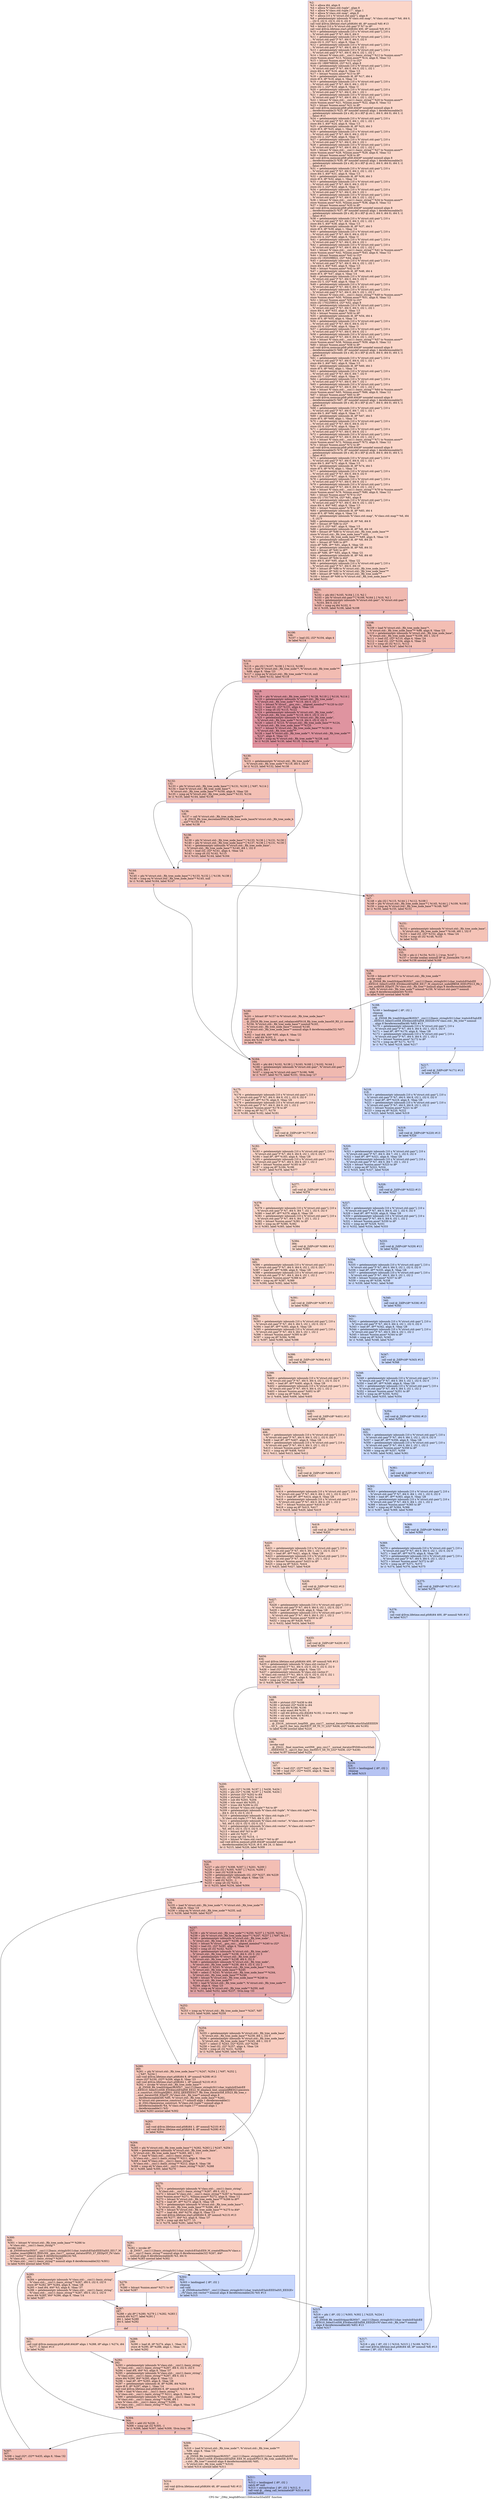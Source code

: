digraph "CFG for '_Z9by_lengthB5cxx11St6vectorIiSaIiEE' function" {
	label="CFG for '_Z9by_lengthB5cxx11St6vectorIiSaIiEE' function";

	Node0x56222ab30e60 [shape=record,color="#3d50c3ff", style=filled, fillcolor="#f6a38570",label="{%2:\l  %3 = alloca i64, align 8\l  %4 = alloca %\"class.std::tuple\", align 8\l  %5 = alloca %\"class.std::tuple.17\", align 1\l  %6 = alloca %\"class.std::map\", align 8\l  %7 = alloca [10 x %\"struct.std::pair\"], align 8\l  %8 = getelementptr inbounds %\"class.std::map\", %\"class.std::map\"* %6, i64 0,\l... i32 0, i32 0, i32 0, i32 0, i32 0\l  call void @llvm.lifetime.start.p0i8(i64 48, i8* nonnull %8) #13\l  %9 = bitcast [10 x %\"struct.std::pair\"]* %7 to i8*\l  call void @llvm.lifetime.start.p0i8(i64 400, i8* nonnull %9) #13\l  %10 = getelementptr inbounds [10 x %\"struct.std::pair\"], [10 x\l... %\"struct.std::pair\"]* %7, i64 0, i64 0\l  %11 = getelementptr inbounds [10 x %\"struct.std::pair\"], [10 x\l... %\"struct.std::pair\"]* %7, i64 0, i64 0, i32 0\l  store i32 0, i32* %11, align 8, !tbaa !3\l  %12 = getelementptr inbounds [10 x %\"struct.std::pair\"], [10 x\l... %\"struct.std::pair\"]* %7, i64 0, i64 0, i32 1\l  %13 = getelementptr inbounds [10 x %\"struct.std::pair\"], [10 x\l... %\"struct.std::pair\"]* %7, i64 0, i64 0, i32 1, i32 2\l  %14 = bitcast %\"class.std::__cxx11::basic_string\"* %12 to %union.anon**\l  store %union.anon* %13, %union.anon** %14, align 8, !tbaa !12\l  %15 = bitcast %union.anon* %13 to i32*\l  store i32 1869768026, i32* %15, align 8\l  %16 = getelementptr inbounds [10 x %\"struct.std::pair\"], [10 x\l... %\"struct.std::pair\"]* %7, i64 0, i64 0, i32 1, i32 1\l  store i64 4, i64* %16, align 8, !tbaa !13\l  %17 = bitcast %union.anon* %13 to i8*\l  %18 = getelementptr inbounds i8, i8* %17, i64 4\l  store i8 0, i8* %18, align 4, !tbaa !14\l  %19 = getelementptr inbounds [10 x %\"struct.std::pair\"], [10 x\l... %\"struct.std::pair\"]* %7, i64 0, i64 1, i32 0\l  store i32 1, i32* %19, align 8, !tbaa !3\l  %20 = getelementptr inbounds [10 x %\"struct.std::pair\"], [10 x\l... %\"struct.std::pair\"]* %7, i64 0, i64 1, i32 1\l  %21 = getelementptr inbounds [10 x %\"struct.std::pair\"], [10 x\l... %\"struct.std::pair\"]* %7, i64 0, i64 1, i32 1, i32 2\l  %22 = bitcast %\"class.std::__cxx11::basic_string\"* %20 to %union.anon**\l  store %union.anon* %21, %union.anon** %22, align 8, !tbaa !12\l  %23 = bitcast %union.anon* %21 to i8*\l  call void @llvm.memcpy.p0i8.p0i8.i64(i8* noundef nonnull align 8\l... dereferenceable(3) %23, i8* noundef nonnull align 1 dereferenceable(3)\l... getelementptr inbounds ([4 x i8], [4 x i8]* @.str.1, i64 0, i64 0), i64 3, i1\l... false) #13\l  %24 = getelementptr inbounds [10 x %\"struct.std::pair\"], [10 x\l... %\"struct.std::pair\"]* %7, i64 0, i64 1, i32 1, i32 1\l  store i64 3, i64* %24, align 8, !tbaa !13\l  %25 = getelementptr inbounds i8, i8* %23, i64 3\l  store i8 0, i8* %25, align 1, !tbaa !14\l  %26 = getelementptr inbounds [10 x %\"struct.std::pair\"], [10 x\l... %\"struct.std::pair\"]* %7, i64 0, i64 2, i32 0\l  store i32 2, i32* %26, align 8, !tbaa !3\l  %27 = getelementptr inbounds [10 x %\"struct.std::pair\"], [10 x\l... %\"struct.std::pair\"]* %7, i64 0, i64 2, i32 1\l  %28 = getelementptr inbounds [10 x %\"struct.std::pair\"], [10 x\l... %\"struct.std::pair\"]* %7, i64 0, i64 2, i32 1, i32 2\l  %29 = bitcast %\"class.std::__cxx11::basic_string\"* %27 to %union.anon**\l  store %union.anon* %28, %union.anon** %29, align 8, !tbaa !12\l  %30 = bitcast %union.anon* %28 to i8*\l  call void @llvm.memcpy.p0i8.p0i8.i64(i8* noundef nonnull align 8\l... dereferenceable(3) %30, i8* noundef nonnull align 1 dereferenceable(3)\l... getelementptr inbounds ([4 x i8], [4 x i8]* @.str.2, i64 0, i64 0), i64 3, i1\l... false) #13\l  %31 = getelementptr inbounds [10 x %\"struct.std::pair\"], [10 x\l... %\"struct.std::pair\"]* %7, i64 0, i64 2, i32 1, i32 1\l  store i64 3, i64* %31, align 8, !tbaa !13\l  %32 = getelementptr inbounds i8, i8* %30, i64 3\l  store i8 0, i8* %32, align 1, !tbaa !14\l  %33 = getelementptr inbounds [10 x %\"struct.std::pair\"], [10 x\l... %\"struct.std::pair\"]* %7, i64 0, i64 3, i32 0\l  store i32 3, i32* %33, align 8, !tbaa !3\l  %34 = getelementptr inbounds [10 x %\"struct.std::pair\"], [10 x\l... %\"struct.std::pair\"]* %7, i64 0, i64 3, i32 1\l  %35 = getelementptr inbounds [10 x %\"struct.std::pair\"], [10 x\l... %\"struct.std::pair\"]* %7, i64 0, i64 3, i32 1, i32 2\l  %36 = bitcast %\"class.std::__cxx11::basic_string\"* %34 to %union.anon**\l  store %union.anon* %35, %union.anon** %36, align 8, !tbaa !12\l  %37 = bitcast %union.anon* %35 to i8*\l  call void @llvm.memcpy.p0i8.p0i8.i64(i8* noundef nonnull align 8\l... dereferenceable(5) %37, i8* noundef nonnull align 1 dereferenceable(5)\l... getelementptr inbounds ([6 x i8], [6 x i8]* @.str.3, i64 0, i64 0), i64 5, i1\l... false) #13\l  %38 = getelementptr inbounds [10 x %\"struct.std::pair\"], [10 x\l... %\"struct.std::pair\"]* %7, i64 0, i64 3, i32 1, i32 1\l  store i64 5, i64* %38, align 8, !tbaa !13\l  %39 = getelementptr inbounds i8, i8* %37, i64 5\l  store i8 0, i8* %39, align 1, !tbaa !14\l  %40 = getelementptr inbounds [10 x %\"struct.std::pair\"], [10 x\l... %\"struct.std::pair\"]* %7, i64 0, i64 4, i32 0\l  store i32 4, i32* %40, align 8, !tbaa !3\l  %41 = getelementptr inbounds [10 x %\"struct.std::pair\"], [10 x\l... %\"struct.std::pair\"]* %7, i64 0, i64 4, i32 1\l  %42 = getelementptr inbounds [10 x %\"struct.std::pair\"], [10 x\l... %\"struct.std::pair\"]* %7, i64 0, i64 4, i32 1, i32 2\l  %43 = bitcast %\"class.std::__cxx11::basic_string\"* %41 to %union.anon**\l  store %union.anon* %42, %union.anon** %43, align 8, !tbaa !12\l  %44 = bitcast %union.anon* %42 to i32*\l  store i32 1920298822, i32* %44, align 8\l  %45 = getelementptr inbounds [10 x %\"struct.std::pair\"], [10 x\l... %\"struct.std::pair\"]* %7, i64 0, i64 4, i32 1, i32 1\l  store i64 4, i64* %45, align 8, !tbaa !13\l  %46 = bitcast %union.anon* %42 to i8*\l  %47 = getelementptr inbounds i8, i8* %46, i64 4\l  store i8 0, i8* %47, align 4, !tbaa !14\l  %48 = getelementptr inbounds [10 x %\"struct.std::pair\"], [10 x\l... %\"struct.std::pair\"]* %7, i64 0, i64 5, i32 0\l  store i32 5, i32* %48, align 8, !tbaa !3\l  %49 = getelementptr inbounds [10 x %\"struct.std::pair\"], [10 x\l... %\"struct.std::pair\"]* %7, i64 0, i64 5, i32 1\l  %50 = getelementptr inbounds [10 x %\"struct.std::pair\"], [10 x\l... %\"struct.std::pair\"]* %7, i64 0, i64 5, i32 1, i32 2\l  %51 = bitcast %\"class.std::__cxx11::basic_string\"* %49 to %union.anon**\l  store %union.anon* %50, %union.anon** %51, align 8, !tbaa !12\l  %52 = bitcast %union.anon* %50 to i32*\l  store i32 1702259014, i32* %52, align 8\l  %53 = getelementptr inbounds [10 x %\"struct.std::pair\"], [10 x\l... %\"struct.std::pair\"]* %7, i64 0, i64 5, i32 1, i32 1\l  store i64 4, i64* %53, align 8, !tbaa !13\l  %54 = bitcast %union.anon* %50 to i8*\l  %55 = getelementptr inbounds i8, i8* %54, i64 4\l  store i8 0, i8* %55, align 4, !tbaa !14\l  %56 = getelementptr inbounds [10 x %\"struct.std::pair\"], [10 x\l... %\"struct.std::pair\"]* %7, i64 0, i64 6, i32 0\l  store i32 6, i32* %56, align 8, !tbaa !3\l  %57 = getelementptr inbounds [10 x %\"struct.std::pair\"], [10 x\l... %\"struct.std::pair\"]* %7, i64 0, i64 6, i32 1\l  %58 = getelementptr inbounds [10 x %\"struct.std::pair\"], [10 x\l... %\"struct.std::pair\"]* %7, i64 0, i64 6, i32 1, i32 2\l  %59 = bitcast %\"class.std::__cxx11::basic_string\"* %57 to %union.anon**\l  store %union.anon* %58, %union.anon** %59, align 8, !tbaa !12\l  %60 = bitcast %union.anon* %58 to i8*\l  call void @llvm.memcpy.p0i8.p0i8.i64(i8* noundef nonnull align 8\l... dereferenceable(3) %60, i8* noundef nonnull align 1 dereferenceable(3)\l... getelementptr inbounds ([4 x i8], [4 x i8]* @.str.6, i64 0, i64 0), i64 3, i1\l... false) #13\l  %61 = getelementptr inbounds [10 x %\"struct.std::pair\"], [10 x\l... %\"struct.std::pair\"]* %7, i64 0, i64 6, i32 1, i32 1\l  store i64 3, i64* %61, align 8, !tbaa !13\l  %62 = getelementptr inbounds i8, i8* %60, i64 3\l  store i8 0, i8* %62, align 1, !tbaa !14\l  %63 = getelementptr inbounds [10 x %\"struct.std::pair\"], [10 x\l... %\"struct.std::pair\"]* %7, i64 0, i64 7, i32 0\l  store i32 7, i32* %63, align 8, !tbaa !3\l  %64 = getelementptr inbounds [10 x %\"struct.std::pair\"], [10 x\l... %\"struct.std::pair\"]* %7, i64 0, i64 7, i32 1\l  %65 = getelementptr inbounds [10 x %\"struct.std::pair\"], [10 x\l... %\"struct.std::pair\"]* %7, i64 0, i64 7, i32 1, i32 2\l  %66 = bitcast %\"class.std::__cxx11::basic_string\"* %64 to %union.anon**\l  store %union.anon* %65, %union.anon** %66, align 8, !tbaa !12\l  %67 = bitcast %union.anon* %65 to i8*\l  call void @llvm.memcpy.p0i8.p0i8.i64(i8* noundef nonnull align 8\l... dereferenceable(5) %67, i8* noundef nonnull align 1 dereferenceable(5)\l... getelementptr inbounds ([6 x i8], [6 x i8]* @.str.7, i64 0, i64 0), i64 5, i1\l... false) #13\l  %68 = getelementptr inbounds [10 x %\"struct.std::pair\"], [10 x\l... %\"struct.std::pair\"]* %7, i64 0, i64 7, i32 1, i32 1\l  store i64 5, i64* %68, align 8, !tbaa !13\l  %69 = getelementptr inbounds i8, i8* %67, i64 5\l  store i8 0, i8* %69, align 1, !tbaa !14\l  %70 = getelementptr inbounds [10 x %\"struct.std::pair\"], [10 x\l... %\"struct.std::pair\"]* %7, i64 0, i64 8, i32 0\l  store i32 8, i32* %70, align 8, !tbaa !3\l  %71 = getelementptr inbounds [10 x %\"struct.std::pair\"], [10 x\l... %\"struct.std::pair\"]* %7, i64 0, i64 8, i32 1\l  %72 = getelementptr inbounds [10 x %\"struct.std::pair\"], [10 x\l... %\"struct.std::pair\"]* %7, i64 0, i64 8, i32 1, i32 2\l  %73 = bitcast %\"class.std::__cxx11::basic_string\"* %71 to %union.anon**\l  store %union.anon* %72, %union.anon** %73, align 8, !tbaa !12\l  %74 = bitcast %union.anon* %72 to i8*\l  call void @llvm.memcpy.p0i8.p0i8.i64(i8* noundef nonnull align 8\l... dereferenceable(5) %74, i8* noundef nonnull align 1 dereferenceable(5)\l... getelementptr inbounds ([6 x i8], [6 x i8]* @.str.8, i64 0, i64 0), i64 5, i1\l... false) #13\l  %75 = getelementptr inbounds [10 x %\"struct.std::pair\"], [10 x\l... %\"struct.std::pair\"]* %7, i64 0, i64 8, i32 1, i32 1\l  store i64 5, i64* %75, align 8, !tbaa !13\l  %76 = getelementptr inbounds i8, i8* %74, i64 5\l  store i8 0, i8* %76, align 1, !tbaa !14\l  %77 = getelementptr inbounds [10 x %\"struct.std::pair\"], [10 x\l... %\"struct.std::pair\"]* %7, i64 0, i64 9, i32 0\l  store i32 9, i32* %77, align 8, !tbaa !3\l  %78 = getelementptr inbounds [10 x %\"struct.std::pair\"], [10 x\l... %\"struct.std::pair\"]* %7, i64 0, i64 9, i32 1\l  %79 = getelementptr inbounds [10 x %\"struct.std::pair\"], [10 x\l... %\"struct.std::pair\"]* %7, i64 0, i64 9, i32 1, i32 2\l  %80 = bitcast %\"class.std::__cxx11::basic_string\"* %78 to %union.anon**\l  store %union.anon* %79, %union.anon** %80, align 8, !tbaa !12\l  %81 = bitcast %union.anon* %79 to i32*\l  store i32 1701734734, i32* %81, align 8\l  %82 = getelementptr inbounds [10 x %\"struct.std::pair\"], [10 x\l... %\"struct.std::pair\"]* %7, i64 0, i64 9, i32 1, i32 1\l  store i64 4, i64* %82, align 8, !tbaa !13\l  %83 = bitcast %union.anon* %79 to i8*\l  %84 = getelementptr inbounds i8, i8* %83, i64 4\l  store i8 0, i8* %84, align 4, !tbaa !14\l  %85 = getelementptr inbounds %\"class.std::map\", %\"class.std::map\"* %6, i64\l... 0, i32 0\l  %86 = getelementptr inbounds i8, i8* %8, i64 8\l  %87 = bitcast i8* %86 to i32*\l  store i32 0, i32* %87, align 8, !tbaa !15\l  %88 = getelementptr inbounds i8, i8* %8, i64 16\l  %89 = bitcast i8* %88 to %\"struct.std::_Rb_tree_node_base\"**\l  store %\"struct.std::_Rb_tree_node_base\"* null,\l... %\"struct.std::_Rb_tree_node_base\"** %89, align 8, !tbaa !19\l  %90 = getelementptr inbounds i8, i8* %8, i64 24\l  %91 = bitcast i8* %90 to i8**\l  store i8* %86, i8** %91, align 8, !tbaa !20\l  %92 = getelementptr inbounds i8, i8* %8, i64 32\l  %93 = bitcast i8* %92 to i8**\l  store i8* %86, i8** %93, align 8, !tbaa !21\l  %94 = getelementptr inbounds i8, i8* %8, i64 40\l  %95 = bitcast i8* %94 to i64*\l  store i64 0, i64* %95, align 8, !tbaa !22\l  %96 = getelementptr inbounds [10 x %\"struct.std::pair\"], [10 x\l... %\"struct.std::pair\"]* %7, i64 0, i64 10\l  %97 = bitcast i8* %86 to %\"struct.std::_Rb_tree_node_base\"*\l  %98 = bitcast i8* %92 to %\"struct.std::_Rb_tree_node_base\"**\l  %99 = bitcast i8* %88 to %\"struct.std::_Rb_tree_node\"**\l  %100 = bitcast i8* %90 to %\"struct.std::_Rb_tree_node_base\"**\l  br label %101\l}"];
	Node0x56222ab30e60 -> Node0x56222ab3bbb0;
	Node0x56222ab3bbb0 [shape=record,color="#3d50c3ff", style=filled, fillcolor="#de614d70",label="{%101:\l101:                                              \l  %102 = phi i64 [ %165, %164 ], [ 0, %2 ]\l  %103 = phi %\"struct.std::pair\"* [ %166, %164 ], [ %10, %2 ]\l  %104 = getelementptr inbounds %\"struct.std::pair\", %\"struct.std::pair\"*\l... %103, i64 0, i32 0\l  %105 = icmp eq i64 %102, 0\l  br i1 %105, label %106, label %108\l|{<s0>T|<s1>F}}"];
	Node0x56222ab3bbb0:s0 -> Node0x56222ab3c090;
	Node0x56222ab3bbb0:s1 -> Node0x56222ab3c120;
	Node0x56222ab3c090 [shape=record,color="#3d50c3ff", style=filled, fillcolor="#e8765c70",label="{%106:\l106:                                              \l  %107 = load i32, i32* %104, align 4\l  br label %114\l}"];
	Node0x56222ab3c090 -> Node0x56222ab3c220;
	Node0x56222ab3c120 [shape=record,color="#3d50c3ff", style=filled, fillcolor="#e36c5570",label="{%108:\l108:                                              \l  %109 = load %\"struct.std::_Rb_tree_node_base\"*,\l... %\"struct.std::_Rb_tree_node_base\"** %98, align 8, !tbaa !23\l  %110 = getelementptr inbounds %\"struct.std::_Rb_tree_node_base\",\l... %\"struct.std::_Rb_tree_node_base\"* %109, i64 1, i32 0\l  %111 = load i32, i32* %110, align 4, !tbaa !24\l  %112 = load i32, i32* %104, align 4, !tbaa !24\l  %113 = icmp slt i32 %111, %112\l  br i1 %113, label %147, label %114\l|{<s0>T|<s1>F}}"];
	Node0x56222ab3c120:s0 -> Node0x56222ab32b40;
	Node0x56222ab3c120:s1 -> Node0x56222ab3c220;
	Node0x56222ab3c220 [shape=record,color="#3d50c3ff", style=filled, fillcolor="#e1675170",label="{%114:\l114:                                              \l  %115 = phi i32 [ %107, %106 ], [ %112, %108 ]\l  %116 = load %\"struct.std::_Rb_tree_node\"*, %\"struct.std::_Rb_tree_node\"**\l... %99, align 8, !tbaa !23\l  %117 = icmp eq %\"struct.std::_Rb_tree_node\"* %116, null\l  br i1 %117, label %132, label %118\l|{<s0>T|<s1>F}}"];
	Node0x56222ab3c220:s0 -> Node0x56222ab32e50;
	Node0x56222ab3c220:s1 -> Node0x56222ab3e110;
	Node0x56222ab3e110 [shape=record,color="#b70d28ff", style=filled, fillcolor="#b70d2870",label="{%118:\l118:                                              \l  %119 = phi %\"struct.std::_Rb_tree_node\"* [ %128, %118 ], [ %116, %114 ]\l  %120 = getelementptr inbounds %\"struct.std::_Rb_tree_node\",\l... %\"struct.std::_Rb_tree_node\"* %119, i64 0, i32 1\l  %121 = bitcast %\"struct.__gnu_cxx::__aligned_membuf\"* %120 to i32*\l  %122 = load i32, i32* %121, align 4, !tbaa !24\l  %123 = icmp slt i32 %115, %122\l  %124 = getelementptr inbounds %\"struct.std::_Rb_tree_node\",\l... %\"struct.std::_Rb_tree_node\"* %119, i64 0, i32 0, i32 2\l  %125 = getelementptr inbounds %\"struct.std::_Rb_tree_node\",\l... %\"struct.std::_Rb_tree_node\"* %119, i64 0, i32 0, i32 3\l  %126 = select i1 %123, %\"struct.std::_Rb_tree_node_base\"** %124,\l... %\"struct.std::_Rb_tree_node_base\"** %125\l  %127 = bitcast %\"struct.std::_Rb_tree_node_base\"** %126 to\l... %\"struct.std::_Rb_tree_node\"**\l  %128 = load %\"struct.std::_Rb_tree_node\"*, %\"struct.std::_Rb_tree_node\"**\l... %127, align 8, !tbaa !23\l  %129 = icmp eq %\"struct.std::_Rb_tree_node\"* %128, null\l  br i1 %129, label %130, label %118, !llvm.loop !25\l|{<s0>T|<s1>F}}"];
	Node0x56222ab3e110:s0 -> Node0x56222ab3f150;
	Node0x56222ab3e110:s1 -> Node0x56222ab3e110;
	Node0x56222ab3f150 [shape=record,color="#3d50c3ff", style=filled, fillcolor="#e8765c70",label="{%130:\l130:                                              \l  %131 = getelementptr %\"struct.std::_Rb_tree_node\",\l... %\"struct.std::_Rb_tree_node\"* %119, i64 0, i32 0\l  br i1 %123, label %132, label %138\l|{<s0>T|<s1>F}}"];
	Node0x56222ab3f150:s0 -> Node0x56222ab32e50;
	Node0x56222ab3f150:s1 -> Node0x56222ab3f430;
	Node0x56222ab32e50 [shape=record,color="#3d50c3ff", style=filled, fillcolor="#e5705870",label="{%132:\l132:                                              \l  %133 = phi %\"struct.std::_Rb_tree_node_base\"* [ %131, %130 ], [ %97, %114 ]\l  %134 = load %\"struct.std::_Rb_tree_node_base\"*,\l... %\"struct.std::_Rb_tree_node_base\"** %100, align 8, !tbaa !20\l  %135 = icmp eq %\"struct.std::_Rb_tree_node_base\"* %133, %134\l  br i1 %135, label %144, label %136\l|{<s0>T|<s1>F}}"];
	Node0x56222ab32e50:s0 -> Node0x56222ab3fcf0;
	Node0x56222ab32e50:s1 -> Node0x56222ab3fd40;
	Node0x56222ab3fd40 [shape=record,color="#3d50c3ff", style=filled, fillcolor="#e97a5f70",label="{%136:\l136:                                              \l  %137 = call %\"struct.std::_Rb_tree_node_base\"*\l... @_ZSt18_Rb_tree_decrementPSt18_Rb_tree_node_base(%\"struct.std::_Rb_tree_node_b\l...ase\"* %133) #14\l  br label %138\l}"];
	Node0x56222ab3fd40 -> Node0x56222ab3f430;
	Node0x56222ab3f430 [shape=record,color="#3d50c3ff", style=filled, fillcolor="#e5705870",label="{%138:\l138:                                              \l  %139 = phi %\"struct.std::_Rb_tree_node_base\"* [ %133, %136 ], [ %131, %130 ]\l  %140 = phi %\"struct.std::_Rb_tree_node_base\"* [ %137, %136 ], [ %131, %130 ]\l  %141 = getelementptr inbounds %\"struct.std::_Rb_tree_node_base\",\l... %\"struct.std::_Rb_tree_node_base\"* %140, i64 1, i32 0\l  %142 = load i32, i32* %141, align 4, !tbaa !24\l  %143 = icmp slt i32 %142, %115\l  br i1 %143, label %144, label %164\l|{<s0>T|<s1>F}}"];
	Node0x56222ab3f430:s0 -> Node0x56222ab3fcf0;
	Node0x56222ab3f430:s1 -> Node0x56222ab3bce0;
	Node0x56222ab3fcf0 [shape=record,color="#3d50c3ff", style=filled, fillcolor="#e8765c70",label="{%144:\l144:                                              \l  %145 = phi %\"struct.std::_Rb_tree_node_base\"* [ %133, %132 ], [ %139, %138 ]\l  %146 = icmp eq %\"struct.std::_Rb_tree_node_base\"* %145, null\l  br i1 %146, label %164, label %147\l|{<s0>T|<s1>F}}"];
	Node0x56222ab3fcf0:s0 -> Node0x56222ab3bce0;
	Node0x56222ab3fcf0:s1 -> Node0x56222ab32b40;
	Node0x56222ab32b40 [shape=record,color="#3d50c3ff", style=filled, fillcolor="#e36c5570",label="{%147:\l147:                                              \l  %148 = phi i32 [ %115, %144 ], [ %112, %108 ]\l  %149 = phi %\"struct.std::_Rb_tree_node_base\"* [ %145, %144 ], [ %109, %108 ]\l  %150 = icmp eq %\"struct.std::_Rb_tree_node_base\"* %149, %97\l  br i1 %150, label %155, label %151\l|{<s0>T|<s1>F}}"];
	Node0x56222ab32b40:s0 -> Node0x56222ab40900;
	Node0x56222ab32b40:s1 -> Node0x56222ab40950;
	Node0x56222ab40950 [shape=record,color="#3d50c3ff", style=filled, fillcolor="#e8765c70",label="{%151:\l151:                                              \l  %152 = getelementptr inbounds %\"struct.std::_Rb_tree_node_base\",\l... %\"struct.std::_Rb_tree_node_base\"* %149, i64 1, i32 0\l  %153 = load i32, i32* %152, align 4, !tbaa !24\l  %154 = icmp slt i32 %148, %153\l  br label %155\l}"];
	Node0x56222ab40950 -> Node0x56222ab40900;
	Node0x56222ab40900 [shape=record,color="#3d50c3ff", style=filled, fillcolor="#e36c5570",label="{%155:\l155:                                              \l  %156 = phi i1 [ %154, %151 ], [ true, %147 ]\l  %157 = invoke noalias nonnull i8* @_Znwm(i64 72) #15\l          to label %158 unwind label %168\l}"];
	Node0x56222ab40900 -> Node0x56222ab40d90;
	Node0x56222ab40900 -> Node0x56222ab40de0;
	Node0x56222ab40d90 [shape=record,color="#3d50c3ff", style=filled, fillcolor="#e36c5570",label="{%158:\l158:                                              \l  %159 = bitcast i8* %157 to %\"struct.std::_Rb_tree_node\"*\l  invoke void\l... @_ZNSt8_Rb_treeIiSt4pairIKiNSt7__cxx1112basic_stringIcSt11char_traitsIcESaIcEE\l...EESt10_Select1stIS8_ESt4lessIiESaIS8_EE17_M_construct_nodeIJRKS8_EEEvPSt13_Rb_t\l...ree_nodeIS8_EDpOT_(%\"class.std::_Rb_tree\"* nonnull align 8 dereferenceable(48)\l... %85, %\"struct.std::_Rb_tree_node\"* nonnull %159, %\"struct.std::pair\"* nonnull\l... align 8 dereferenceable(40) %103)\l          to label %160 unwind label %168\l}"];
	Node0x56222ab40d90 -> Node0x56222ab412c0;
	Node0x56222ab40d90 -> Node0x56222ab40de0;
	Node0x56222ab412c0 [shape=record,color="#3d50c3ff", style=filled, fillcolor="#e36c5570",label="{%160:\l160:                                              \l  %161 = bitcast i8* %157 to %\"struct.std::_Rb_tree_node_base\"*\l  call void\l... @_ZSt29_Rb_tree_insert_and_rebalancebPSt18_Rb_tree_node_baseS0_RS_(i1 zeroext\l... %156, %\"struct.std::_Rb_tree_node_base\"* nonnull %161,\l... %\"struct.std::_Rb_tree_node_base\"* nonnull %149,\l... %\"struct.std::_Rb_tree_node_base\"* nonnull align 8 dereferenceable(32) %97)\l... #13\l  %162 = load i64, i64* %95, align 8, !tbaa !22\l  %163 = add i64 %162, 1\l  store i64 %163, i64* %95, align 8, !tbaa !22\l  br label %164\l}"];
	Node0x56222ab412c0 -> Node0x56222ab3bce0;
	Node0x56222ab3bce0 [shape=record,color="#3d50c3ff", style=filled, fillcolor="#de614d70",label="{%164:\l164:                                              \l  %165 = phi i64 [ %102, %138 ], [ %163, %160 ], [ %102, %144 ]\l  %166 = getelementptr inbounds %\"struct.std::pair\", %\"struct.std::pair\"*\l... %103, i64 1\l  %167 = icmp eq %\"struct.std::pair\"* %166, %96\l  br i1 %167, label %175, label %101, !llvm.loop !27\l|{<s0>T|<s1>F}}"];
	Node0x56222ab3bce0:s0 -> Node0x56222ab42430;
	Node0x56222ab3bce0:s1 -> Node0x56222ab3bbb0;
	Node0x56222ab40de0 [shape=record,color="#3d50c3ff", style=filled, fillcolor="#93b5fe70",label="{%168:\l168:                                              \l  %169 = landingpad \{ i8*, i32 \}\l          cleanup\l  call void\l... @_ZNSt8_Rb_treeIiSt4pairIKiNSt7__cxx1112basic_stringIcSt11char_traitsIcESaIcEE\l...EESt10_Select1stIS8_ESt4lessIiESaIS8_EED2Ev(%\"class.std::_Rb_tree\"* nonnull\l... align 8 dereferenceable(48) %85) #13\l  %170 = getelementptr inbounds [10 x %\"struct.std::pair\"], [10 x\l... %\"struct.std::pair\"]* %7, i64 0, i64 9, i32 1, i32 0, i32 0\l  %171 = load i8*, i8** %170, align 8, !tbaa !28\l  %172 = getelementptr inbounds [10 x %\"struct.std::pair\"], [10 x\l... %\"struct.std::pair\"]* %7, i64 0, i64 9, i32 1, i32 2\l  %173 = bitcast %union.anon* %172 to i8*\l  %174 = icmp eq i8* %171, %173\l  br i1 %174, label %218, label %217\l|{<s0>T|<s1>F}}"];
	Node0x56222ab40de0:s0 -> Node0x56222ab43cd0;
	Node0x56222ab40de0:s1 -> Node0x56222ab43d20;
	Node0x56222ab42430 [shape=record,color="#3d50c3ff", style=filled, fillcolor="#f6a38570",label="{%175:\l175:                                              \l  %176 = getelementptr inbounds [10 x %\"struct.std::pair\"], [10 x\l... %\"struct.std::pair\"]* %7, i64 0, i64 9, i32 1, i32 0, i32 0\l  %177 = load i8*, i8** %176, align 8, !tbaa !28\l  %178 = getelementptr inbounds [10 x %\"struct.std::pair\"], [10 x\l... %\"struct.std::pair\"]* %7, i64 0, i64 9, i32 1, i32 2\l  %179 = bitcast %union.anon* %178 to i8*\l  %180 = icmp eq i8* %177, %179\l  br i1 %180, label %182, label %181\l|{<s0>T|<s1>F}}"];
	Node0x56222ab42430:s0 -> Node0x56222ab44800;
	Node0x56222ab42430:s1 -> Node0x56222ab44850;
	Node0x56222ab44850 [shape=record,color="#3d50c3ff", style=filled, fillcolor="#f7ac8e70",label="{%181:\l181:                                              \l  call void @_ZdlPv(i8* %177) #13\l  br label %182\l}"];
	Node0x56222ab44850 -> Node0x56222ab44800;
	Node0x56222ab44800 [shape=record,color="#3d50c3ff", style=filled, fillcolor="#f6a38570",label="{%182:\l182:                                              \l  %183 = getelementptr inbounds [10 x %\"struct.std::pair\"], [10 x\l... %\"struct.std::pair\"]* %7, i64 0, i64 8, i32 1, i32 0, i32 0\l  %184 = load i8*, i8** %183, align 8, !tbaa !28\l  %185 = getelementptr inbounds [10 x %\"struct.std::pair\"], [10 x\l... %\"struct.std::pair\"]* %7, i64 0, i64 8, i32 1, i32 2\l  %186 = bitcast %union.anon* %185 to i8*\l  %187 = icmp eq i8* %184, %186\l  br i1 %187, label %378, label %377\l|{<s0>T|<s1>F}}"];
	Node0x56222ab44800:s0 -> Node0x56222ab44fb0;
	Node0x56222ab44800:s1 -> Node0x56222ab45000;
	Node0x56222ab45100 [shape=record,color="#3d50c3ff", style=filled, fillcolor="#f7ac8e70",label="{%188:\l188:                                              \l  %189 = ptrtoint i32* %438 to i64\l  %190 = ptrtoint i32* %436 to i64\l  %191 = sub i64 %189, %190\l  %192 = ashr exact i64 %191, 2\l  %193 = call i64 @llvm.ctlz.i64(i64 %192, i1 true) #13, !range !29\l  %194 = shl nuw nsw i64 %193, 1\l  %195 = xor i64 %194, 126\l  invoke void\l... @_ZSt16__introsort_loopIN9__gnu_cxx17__normal_iteratorIPiSt6vectorIiSaIiEEEElN\l...S0_5__ops15_Iter_less_iterEEvT_S9_T0_T1_(i32* %436, i32* %438, i64 %195)\l          to label %196 unwind label %224\l}"];
	Node0x56222ab45100 -> Node0x56222ab458b0;
	Node0x56222ab45100 -> Node0x56222ab45940;
	Node0x56222ab458b0 [shape=record,color="#3d50c3ff", style=filled, fillcolor="#f7ac8e70",label="{%196:\l196:                                              \l  invoke void\l... @_ZSt22__final_insertion_sortIN9__gnu_cxx17__normal_iteratorIPiSt6vectorIiSaIi\l...EEEENS0_5__ops15_Iter_less_iterEEvT_S9_T0_(i32* %436, i32* %438)\l          to label %197 unwind label %224\l}"];
	Node0x56222ab458b0 -> Node0x56222ab45d00;
	Node0x56222ab458b0 -> Node0x56222ab45940;
	Node0x56222ab45d00 [shape=record,color="#3d50c3ff", style=filled, fillcolor="#f7ac8e70",label="{%197:\l197:                                              \l  %198 = load i32*, i32** %437, align 8, !tbaa !30\l  %199 = load i32*, i32** %435, align 8, !tbaa !32\l  br label %200\l}"];
	Node0x56222ab45d00 -> Node0x56222ab46340;
	Node0x56222ab46340 [shape=record,color="#3d50c3ff", style=filled, fillcolor="#f6a38570",label="{%200:\l200:                                              \l  %201 = phi i32* [ %199, %197 ], [ %436, %434 ]\l  %202 = phi i32* [ %198, %197 ], [ %436, %434 ]\l  %203 = ptrtoint i32* %202 to i64\l  %204 = ptrtoint i32* %201 to i64\l  %205 = sub i64 %203, %204\l  %206 = lshr exact i64 %205, 2\l  %207 = trunc i64 %206 to i32\l  %208 = bitcast %\"class.std::tuple\"* %4 to i8*\l  %209 = getelementptr inbounds %\"class.std::tuple\", %\"class.std::tuple\"* %4,\l... i64 0, i32 0, i32 0, i32 0\l  %210 = getelementptr inbounds %\"class.std::tuple.17\",\l... %\"class.std::tuple.17\"* %5, i64 0, i32 0\l  %211 = getelementptr inbounds %\"class.std::vector\", %\"class.std::vector\"*\l... %0, i64 0, i32 0, i32 0, i32 0, i32 1\l  %212 = getelementptr inbounds %\"class.std::vector\", %\"class.std::vector\"*\l... %0, i64 0, i32 0, i32 0, i32 0, i32 2\l  %213 = bitcast i64* %3 to i8*\l  %214 = add i32 %207, -1\l  %215 = icmp sgt i32 %214, -1\l  %216 = bitcast %\"class.std::vector\"* %0 to i8*\l  call void @llvm.memset.p0i8.i64(i8* noundef nonnull align 8\l... dereferenceable(24) %216, i8 0, i64 24, i1 false)\l  br i1 %215, label %226, label %309\l|{<s0>T|<s1>F}}"];
	Node0x56222ab46340:s0 -> Node0x56222ab47240;
	Node0x56222ab46340:s1 -> Node0x56222ab472d0;
	Node0x56222ab43d20 [shape=record,color="#3d50c3ff", style=filled, fillcolor="#88abfd70",label="{%217:\l217:                                              \l  call void @_ZdlPv(i8* %171) #13\l  br label %218\l}"];
	Node0x56222ab43d20 -> Node0x56222ab43cd0;
	Node0x56222ab43cd0 [shape=record,color="#3d50c3ff", style=filled, fillcolor="#93b5fe70",label="{%218:\l218:                                              \l  %219 = getelementptr inbounds [10 x %\"struct.std::pair\"], [10 x\l... %\"struct.std::pair\"]* %7, i64 0, i64 8, i32 1, i32 0, i32 0\l  %220 = load i8*, i8** %219, align 8, !tbaa !28\l  %221 = getelementptr inbounds [10 x %\"struct.std::pair\"], [10 x\l... %\"struct.std::pair\"]* %7, i64 0, i64 8, i32 1, i32 2\l  %222 = bitcast %union.anon* %221 to i8*\l  %223 = icmp eq i8* %220, %222\l  br i1 %223, label %320, label %319\l|{<s0>T|<s1>F}}"];
	Node0x56222ab43cd0:s0 -> Node0x56222ab47920;
	Node0x56222ab43cd0:s1 -> Node0x56222ab47970;
	Node0x56222ab45940 [shape=record,color="#3d50c3ff", style=filled, fillcolor="#5b7ae570",label="{%224:\l224:                                              \l  %225 = landingpad \{ i8*, i32 \}\l          cleanup\l  br label %315\l}"];
	Node0x56222ab45940 -> Node0x56222ab47ac0;
	Node0x56222ab47240 [shape=record,color="#3d50c3ff", style=filled, fillcolor="#e36c5570",label="{%226:\l226:                                              \l  %227 = phi i32* [ %308, %307 ], [ %201, %200 ]\l  %228 = phi i32 [ %305, %307 ], [ %214, %200 ]\l  %229 = zext i32 %228 to i64\l  %230 = getelementptr inbounds i32, i32* %227, i64 %229\l  %231 = load i32, i32* %230, align 4, !tbaa !24\l  %232 = add i32 %231, -1\l  %233 = icmp ult i32 %232, 9\l  br i1 %233, label %234, label %304\l|{<s0>T|<s1>F}}"];
	Node0x56222ab47240:s0 -> Node0x56222ab48080;
	Node0x56222ab47240:s1 -> Node0x56222ab48110;
	Node0x56222ab48080 [shape=record,color="#3d50c3ff", style=filled, fillcolor="#e97a5f70",label="{%234:\l234:                                              \l  %235 = load %\"struct.std::_Rb_tree_node\"*, %\"struct.std::_Rb_tree_node\"**\l... %99, align 8, !tbaa !19\l  %236 = icmp eq %\"struct.std::_Rb_tree_node\"* %235, null\l  br i1 %236, label %260, label %237\l|{<s0>T|<s1>F}}"];
	Node0x56222ab48080:s0 -> Node0x56222ab48960;
	Node0x56222ab48080:s1 -> Node0x56222ab489b0;
	Node0x56222ab489b0 [shape=record,color="#3d50c3ff", style=filled, fillcolor="#c5333470",label="{%237:\l237:                                              \l  %238 = phi %\"struct.std::_Rb_tree_node\"* [ %250, %237 ], [ %235, %234 ]\l  %239 = phi %\"struct.std::_Rb_tree_node_base\"* [ %247, %237 ], [ %97, %234 ]\l  %240 = getelementptr inbounds %\"struct.std::_Rb_tree_node\",\l... %\"struct.std::_Rb_tree_node\"* %238, i64 0, i32 1\l  %241 = bitcast %\"struct.__gnu_cxx::__aligned_membuf\"* %240 to i32*\l  %242 = load i32, i32* %241, align 4, !tbaa !24\l  %243 = icmp slt i32 %242, %231\l  %244 = getelementptr inbounds %\"struct.std::_Rb_tree_node\",\l... %\"struct.std::_Rb_tree_node\"* %238, i64 0, i32 0, i32 3\l  %245 = getelementptr %\"struct.std::_Rb_tree_node\",\l... %\"struct.std::_Rb_tree_node\"* %238, i64 0, i32 0\l  %246 = getelementptr inbounds %\"struct.std::_Rb_tree_node\",\l... %\"struct.std::_Rb_tree_node\"* %238, i64 0, i32 0, i32 2\l  %247 = select i1 %243, %\"struct.std::_Rb_tree_node_base\"* %239,\l... %\"struct.std::_Rb_tree_node_base\"* %245\l  %248 = select i1 %243, %\"struct.std::_Rb_tree_node_base\"** %244,\l... %\"struct.std::_Rb_tree_node_base\"** %246\l  %249 = bitcast %\"struct.std::_Rb_tree_node_base\"** %248 to\l... %\"struct.std::_Rb_tree_node\"**\l  %250 = load %\"struct.std::_Rb_tree_node\"*, %\"struct.std::_Rb_tree_node\"**\l... %249, align 8, !tbaa !23\l  %251 = icmp eq %\"struct.std::_Rb_tree_node\"* %250, null\l  br i1 %251, label %252, label %237, !llvm.loop !33\l|{<s0>T|<s1>F}}"];
	Node0x56222ab489b0:s0 -> Node0x56222ab49470;
	Node0x56222ab489b0:s1 -> Node0x56222ab489b0;
	Node0x56222ab49470 [shape=record,color="#3d50c3ff", style=filled, fillcolor="#ed836670",label="{%252:\l252:                                              \l  %253 = icmp eq %\"struct.std::_Rb_tree_node_base\"* %247, %97\l  br i1 %253, label %260, label %254\l|{<s0>T|<s1>F}}"];
	Node0x56222ab49470:s0 -> Node0x56222ab48960;
	Node0x56222ab49470:s1 -> Node0x56222ab496e0;
	Node0x56222ab496e0 [shape=record,color="#3d50c3ff", style=filled, fillcolor="#f08b6e70",label="{%254:\l254:                                              \l  %255 = getelementptr inbounds %\"struct.std::_Rb_tree_node_base\",\l... %\"struct.std::_Rb_tree_node_base\"* %239, i64 1, i32 0\l  %256 = getelementptr inbounds %\"struct.std::_Rb_tree_node_base\",\l... %\"struct.std::_Rb_tree_node_base\"* %245, i64 1, i32 0\l  %257 = select i1 %243, i32* %255, i32* %256\l  %258 = load i32, i32* %257, align 4, !tbaa !24\l  %259 = icmp slt i32 %231, %258\l  br i1 %259, label %260, label %264\l|{<s0>T|<s1>F}}"];
	Node0x56222ab496e0:s0 -> Node0x56222ab48960;
	Node0x56222ab496e0:s1 -> Node0x56222ab3ea60;
	Node0x56222ab48960 [shape=record,color="#3d50c3ff", style=filled, fillcolor="#ec7f6370",label="{%260:\l260:                                              \l  %261 = phi %\"struct.std::_Rb_tree_node_base\"* [ %247, %254 ], [ %97, %252 ],\l... [ %97, %234 ]\l  call void @llvm.lifetime.start.p0i8(i64 8, i8* nonnull %208) #13\l  store i32* %230, i32** %209, align 8, !tbaa !23\l  call void @llvm.lifetime.start.p0i8(i64 1, i8* nonnull %210) #13\l  %262 = invoke %\"struct.std::_Rb_tree_node_base\"*\l... @_ZNSt8_Rb_treeIiSt4pairIKiNSt7__cxx1112basic_stringIcSt11char_traitsIcESaIcEE\l...EESt10_Select1stIS8_ESt4lessIiESaIS8_EE22_M_emplace_hint_uniqueIJRKSt21piecewis\l...e_construct_tSt5tupleIJRS1_EESJ_IJEEEEESt17_Rb_tree_iteratorIS8_ESt23_Rb_tree_c\l...onst_iteratorIS8_EDpOT_(%\"class.std::_Rb_tree\"* nonnull align 8\l... dereferenceable(48) %85, %\"struct.std::_Rb_tree_node_base\"* %261,\l... %\"struct.std::piecewise_construct_t\"* nonnull align 1 dereferenceable(1)\l... @_ZStL19piecewise_construct, %\"class.std::tuple\"* nonnull align 8\l... dereferenceable(8) %4, %\"class.std::tuple.17\"* nonnull align 1\l... dereferenceable(1) %5)\l          to label %263 unwind label %302\l}"];
	Node0x56222ab48960 -> Node0x56222ab3f000;
	Node0x56222ab48960 -> Node0x56222ab3f050;
	Node0x56222ab3f000 [shape=record,color="#3d50c3ff", style=filled, fillcolor="#ec7f6370",label="{%263:\l263:                                              \l  call void @llvm.lifetime.end.p0i8(i64 1, i8* nonnull %210) #13\l  call void @llvm.lifetime.end.p0i8(i64 8, i8* nonnull %208) #13\l  br label %264\l}"];
	Node0x56222ab3f000 -> Node0x56222ab3ea60;
	Node0x56222ab3ea60 [shape=record,color="#3d50c3ff", style=filled, fillcolor="#e97a5f70",label="{%264:\l264:                                              \l  %265 = phi %\"struct.std::_Rb_tree_node_base\"* [ %262, %263 ], [ %247, %254 ]\l  %266 = getelementptr inbounds %\"struct.std::_Rb_tree_node_base\",\l... %\"struct.std::_Rb_tree_node_base\"* %265, i64 1, i32 1\l  %267 = load %\"class.std::__cxx11::basic_string\"*,\l... %\"class.std::__cxx11::basic_string\"** %211, align 8, !tbaa !34\l  %268 = load %\"class.std::__cxx11::basic_string\"*,\l... %\"class.std::__cxx11::basic_string\"** %212, align 8, !tbaa !36\l  %269 = icmp eq %\"class.std::__cxx11::basic_string\"* %267, %268\l  br i1 %269, label %300, label %270\l|{<s0>T|<s1>F}}"];
	Node0x56222ab3ea60:s0 -> Node0x56222ab4b5e0;
	Node0x56222ab3ea60:s1 -> Node0x56222ab4b670;
	Node0x56222ab4b670 [shape=record,color="#3d50c3ff", style=filled, fillcolor="#ed836670",label="{%270:\l270:                                              \l  %271 = getelementptr inbounds %\"class.std::__cxx11::basic_string\",\l... %\"class.std::__cxx11::basic_string\"* %267, i64 0, i32 2\l  %272 = bitcast %\"class.std::__cxx11::basic_string\"* %267 to %union.anon**\l  store %union.anon* %271, %union.anon** %272, align 8, !tbaa !12\l  %273 = bitcast %\"struct.std::_Rb_tree_node_base\"** %266 to i8**\l  %274 = load i8*, i8** %273, align 8, !tbaa !28\l  %275 = getelementptr inbounds %\"struct.std::_Rb_tree_node_base\"*,\l... %\"struct.std::_Rb_tree_node_base\"** %266, i64 1\l  %276 = bitcast %\"struct.std::_Rb_tree_node_base\"** %275 to i64*\l  %277 = load i64, i64* %276, align 8, !tbaa !13\l  call void @llvm.lifetime.start.p0i8(i64 8, i8* nonnull %213) #13\l  store i64 %277, i64* %3, align 8, !tbaa !37\l  %278 = icmp ugt i64 %277, 15\l  br i1 %278, label %281, label %279\l|{<s0>T|<s1>F}}"];
	Node0x56222ab4b670:s0 -> Node0x56222ab4bf20;
	Node0x56222ab4b670:s1 -> Node0x56222ab4bfb0;
	Node0x56222ab4bfb0 [shape=record,color="#3d50c3ff", style=filled, fillcolor="#f2907270",label="{%279:\l279:                                              \l  %280 = bitcast %union.anon* %271 to i8*\l  br label %287\l}"];
	Node0x56222ab4bfb0 -> Node0x56222ab4c160;
	Node0x56222ab4bf20 [shape=record,color="#3d50c3ff", style=filled, fillcolor="#f2907270",label="{%281:\l281:                                              \l  %282 = invoke i8*\l... @_ZNSt7__cxx1112basic_stringIcSt11char_traitsIcESaIcEE9_M_createERmm(%\"class.s\l...td::__cxx11::basic_string\"* nonnull align 8 dereferenceable(32) %267, i64*\l... nonnull align 8 dereferenceable(8) %3, i64 0)\l          to label %283 unwind label %302\l}"];
	Node0x56222ab4bf20 -> Node0x56222ab4c270;
	Node0x56222ab4bf20 -> Node0x56222ab3f050;
	Node0x56222ab4c270 [shape=record,color="#3d50c3ff", style=filled, fillcolor="#f2907270",label="{%283:\l283:                                              \l  %284 = getelementptr inbounds %\"class.std::__cxx11::basic_string\",\l... %\"class.std::__cxx11::basic_string\"* %267, i64 0, i32 0, i32 0\l  store i8* %282, i8** %284, align 8, !tbaa !28\l  %285 = load i64, i64* %3, align 8, !tbaa !37\l  %286 = getelementptr inbounds %\"class.std::__cxx11::basic_string\",\l... %\"class.std::__cxx11::basic_string\"* %267, i64 0, i32 2, i32 0\l  store i64 %285, i64* %286, align 8, !tbaa !14\l  br label %287\l}"];
	Node0x56222ab4c270 -> Node0x56222ab4c160;
	Node0x56222ab4c160 [shape=record,color="#3d50c3ff", style=filled, fillcolor="#ed836670",label="{%287:\l287:                                              \l  %288 = phi i8* [ %280, %279 ], [ %282, %283 ]\l  switch i64 %277, label %291 [\l    i64 1, label %289\l    i64 0, label %292\l  ]\l|{<s0>def|<s1>1|<s2>0}}"];
	Node0x56222ab4c160:s0 -> Node0x56222ab4cfc0;
	Node0x56222ab4c160:s1 -> Node0x56222ab4d010;
	Node0x56222ab4c160:s2 -> Node0x56222ab4d060;
	Node0x56222ab4d010 [shape=record,color="#3d50c3ff", style=filled, fillcolor="#f4987a70",label="{%289:\l289:                                              \l  %290 = load i8, i8* %274, align 1, !tbaa !14\l  store i8 %290, i8* %288, align 1, !tbaa !14\l  br label %292\l}"];
	Node0x56222ab4d010 -> Node0x56222ab4d060;
	Node0x56222ab4cfc0 [shape=record,color="#3d50c3ff", style=filled, fillcolor="#f4987a70",label="{%291:\l291:                                              \l  call void @llvm.memcpy.p0i8.p0i8.i64(i8* align 1 %288, i8* align 1 %274, i64\l... %277, i1 false) #13\l  br label %292\l}"];
	Node0x56222ab4cfc0 -> Node0x56222ab4d060;
	Node0x56222ab4d060 [shape=record,color="#3d50c3ff", style=filled, fillcolor="#ed836670",label="{%292:\l292:                                              \l  %293 = getelementptr inbounds %\"class.std::__cxx11::basic_string\",\l... %\"class.std::__cxx11::basic_string\"* %267, i64 0, i32 0, i32 0\l  %294 = load i64, i64* %3, align 8, !tbaa !37\l  %295 = getelementptr inbounds %\"class.std::__cxx11::basic_string\",\l... %\"class.std::__cxx11::basic_string\"* %267, i64 0, i32 1\l  store i64 %294, i64* %295, align 8, !tbaa !13\l  %296 = load i8*, i8** %293, align 8, !tbaa !28\l  %297 = getelementptr inbounds i8, i8* %296, i64 %294\l  store i8 0, i8* %297, align 1, !tbaa !14\l  call void @llvm.lifetime.end.p0i8(i64 8, i8* nonnull %213) #13\l  %298 = load %\"class.std::__cxx11::basic_string\"*,\l... %\"class.std::__cxx11::basic_string\"** %211, align 8, !tbaa !34\l  %299 = getelementptr inbounds %\"class.std::__cxx11::basic_string\",\l... %\"class.std::__cxx11::basic_string\"* %298, i64 1\l  store %\"class.std::__cxx11::basic_string\"* %299,\l... %\"class.std::__cxx11::basic_string\"** %211, align 8, !tbaa !34\l  br label %304\l}"];
	Node0x56222ab4d060 -> Node0x56222ab48110;
	Node0x56222ab4b5e0 [shape=record,color="#3d50c3ff", style=filled, fillcolor="#f08b6e70",label="{%300:\l300:                                              \l  %301 = bitcast %\"struct.std::_Rb_tree_node_base\"** %266 to\l... %\"class.std::__cxx11::basic_string\"*\l  invoke void\l... @_ZNSt6vectorINSt7__cxx1112basic_stringIcSt11char_traitsIcESaIcEEESaIS5_EE17_M\l..._realloc_insertIJRKS5_EEEvN9__gnu_cxx17__normal_iteratorIPS5_S7_EEDpOT_(%\"class\l....std::vector\"* nonnull align 8 dereferenceable(24) %0,\l... %\"class.std::__cxx11::basic_string\"* %267,\l... %\"class.std::__cxx11::basic_string\"* nonnull align 8 dereferenceable(32) %301)\l          to label %304 unwind label %302\l}"];
	Node0x56222ab4b5e0 -> Node0x56222ab48110;
	Node0x56222ab4b5e0 -> Node0x56222ab3f050;
	Node0x56222ab3f050 [shape=record,color="#3d50c3ff", style=filled, fillcolor="#81a4fb70",label="{%302:\l302:                                              \l  %303 = landingpad \{ i8*, i32 \}\l          cleanup\l  call void\l... @_ZNSt6vectorINSt7__cxx1112basic_stringIcSt11char_traitsIcESaIcEEESaIS5_EED2Ev\l...(%\"class.std::vector\"* nonnull align 8 dereferenceable(24) %0) #13\l  br label %315\l}"];
	Node0x56222ab3f050 -> Node0x56222ab47ac0;
	Node0x56222ab48110 [shape=record,color="#3d50c3ff", style=filled, fillcolor="#e36c5570",label="{%304:\l304:                                              \l  %305 = add i32 %228, -1\l  %306 = icmp sgt i32 %305, -1\l  br i1 %306, label %307, label %309, !llvm.loop !38\l|{<s0>T|<s1>F}}"];
	Node0x56222ab48110:s0 -> Node0x56222ab47b80;
	Node0x56222ab48110:s1 -> Node0x56222ab472d0;
	Node0x56222ab47b80 [shape=record,color="#3d50c3ff", style=filled, fillcolor="#e36c5570",label="{%307:\l307:                                              \l  %308 = load i32*, i32** %435, align 8, !tbaa !32\l  br label %226\l}"];
	Node0x56222ab47b80 -> Node0x56222ab47240;
	Node0x56222ab472d0 [shape=record,color="#3d50c3ff", style=filled, fillcolor="#f6a38570",label="{%309:\l309:                                              \l  %310 = load %\"struct.std::_Rb_tree_node\"*, %\"struct.std::_Rb_tree_node\"**\l... %99, align 8, !tbaa !19\l  invoke void\l... @_ZNSt8_Rb_treeIiSt4pairIKiNSt7__cxx1112basic_stringIcSt11char_traitsIcESaIcEE\l...EESt10_Select1stIS8_ESt4lessIiESaIS8_EE8_M_eraseEPSt13_Rb_tree_nodeIS8_E(%\"clas\l...s.std::_Rb_tree\"* nonnull align 8 dereferenceable(48) %85,\l... %\"struct.std::_Rb_tree_node\"* %310)\l          to label %314 unwind label %311\l}"];
	Node0x56222ab472d0 -> Node0x56222ab4f410;
	Node0x56222ab472d0 -> Node0x56222ab4f460;
	Node0x56222ab4f460 [shape=record,color="#3d50c3ff", style=filled, fillcolor="#5977e370",label="{%311:\l311:                                              \l  %312 = landingpad \{ i8*, i32 \}\l          catch i8* null\l  %313 = extractvalue \{ i8*, i32 \} %312, 0\l  call void @__clang_call_terminate(i8* %313) #16\l  unreachable\l}"];
	Node0x56222ab4f410 [shape=record,color="#3d50c3ff", style=filled, fillcolor="#f6a38570",label="{%314:\l314:                                              \l  call void @llvm.lifetime.end.p0i8(i64 48, i8* nonnull %8) #13\l  ret void\l}"];
	Node0x56222ab47ac0 [shape=record,color="#3d50c3ff", style=filled, fillcolor="#85a8fc70",label="{%315:\l315:                                              \l  %316 = phi \{ i8*, i32 \} [ %303, %302 ], [ %225, %224 ]\l  call void\l... @_ZNSt8_Rb_treeIiSt4pairIKiNSt7__cxx1112basic_stringIcSt11char_traitsIcESaIcEE\l...EESt10_Select1stIS8_ESt4lessIiESaIS8_EED2Ev(%\"class.std::_Rb_tree\"* nonnull\l... align 8 dereferenceable(48) %85) #13\l  br label %317\l}"];
	Node0x56222ab47ac0 -> Node0x56222ab4ff30;
	Node0x56222ab4ff30 [shape=record,color="#3d50c3ff", style=filled, fillcolor="#96b7ff70",label="{%317:\l317:                                              \l  %318 = phi \{ i8*, i32 \} [ %316, %315 ], [ %169, %376 ]\l  call void @llvm.lifetime.end.p0i8(i64 48, i8* nonnull %8) #13\l  resume \{ i8*, i32 \} %318\l}"];
	Node0x56222ab47970 [shape=record,color="#3d50c3ff", style=filled, fillcolor="#88abfd70",label="{%319:\l319:                                              \l  call void @_ZdlPv(i8* %220) #13\l  br label %320\l}"];
	Node0x56222ab47970 -> Node0x56222ab47920;
	Node0x56222ab47920 [shape=record,color="#3d50c3ff", style=filled, fillcolor="#93b5fe70",label="{%320:\l320:                                              \l  %321 = getelementptr inbounds [10 x %\"struct.std::pair\"], [10 x\l... %\"struct.std::pair\"]* %7, i64 0, i64 7, i32 1, i32 0, i32 0\l  %322 = load i8*, i8** %321, align 8, !tbaa !28\l  %323 = getelementptr inbounds [10 x %\"struct.std::pair\"], [10 x\l... %\"struct.std::pair\"]* %7, i64 0, i64 7, i32 1, i32 2\l  %324 = bitcast %union.anon* %323 to i8*\l  %325 = icmp eq i8* %322, %324\l  br i1 %325, label %327, label %326\l|{<s0>T|<s1>F}}"];
	Node0x56222ab47920:s0 -> Node0x56222ab50710;
	Node0x56222ab47920:s1 -> Node0x56222ab50760;
	Node0x56222ab50760 [shape=record,color="#3d50c3ff", style=filled, fillcolor="#88abfd70",label="{%326:\l326:                                              \l  call void @_ZdlPv(i8* %322) #13\l  br label %327\l}"];
	Node0x56222ab50760 -> Node0x56222ab50710;
	Node0x56222ab50710 [shape=record,color="#3d50c3ff", style=filled, fillcolor="#93b5fe70",label="{%327:\l327:                                              \l  %328 = getelementptr inbounds [10 x %\"struct.std::pair\"], [10 x\l... %\"struct.std::pair\"]* %7, i64 0, i64 6, i32 1, i32 0, i32 0\l  %329 = load i8*, i8** %328, align 8, !tbaa !28\l  %330 = getelementptr inbounds [10 x %\"struct.std::pair\"], [10 x\l... %\"struct.std::pair\"]* %7, i64 0, i64 6, i32 1, i32 2\l  %331 = bitcast %union.anon* %330 to i8*\l  %332 = icmp eq i8* %329, %331\l  br i1 %332, label %334, label %333\l|{<s0>T|<s1>F}}"];
	Node0x56222ab50710:s0 -> Node0x56222ab50ce0;
	Node0x56222ab50710:s1 -> Node0x56222ab50d30;
	Node0x56222ab50d30 [shape=record,color="#3d50c3ff", style=filled, fillcolor="#88abfd70",label="{%333:\l333:                                              \l  call void @_ZdlPv(i8* %329) #13\l  br label %334\l}"];
	Node0x56222ab50d30 -> Node0x56222ab50ce0;
	Node0x56222ab50ce0 [shape=record,color="#3d50c3ff", style=filled, fillcolor="#93b5fe70",label="{%334:\l334:                                              \l  %335 = getelementptr inbounds [10 x %\"struct.std::pair\"], [10 x\l... %\"struct.std::pair\"]* %7, i64 0, i64 5, i32 1, i32 0, i32 0\l  %336 = load i8*, i8** %335, align 8, !tbaa !28\l  %337 = getelementptr inbounds [10 x %\"struct.std::pair\"], [10 x\l... %\"struct.std::pair\"]* %7, i64 0, i64 5, i32 1, i32 2\l  %338 = bitcast %union.anon* %337 to i8*\l  %339 = icmp eq i8* %336, %338\l  br i1 %339, label %341, label %340\l|{<s0>T|<s1>F}}"];
	Node0x56222ab50ce0:s0 -> Node0x56222ab51340;
	Node0x56222ab50ce0:s1 -> Node0x56222ab51390;
	Node0x56222ab51390 [shape=record,color="#3d50c3ff", style=filled, fillcolor="#88abfd70",label="{%340:\l340:                                              \l  call void @_ZdlPv(i8* %336) #13\l  br label %341\l}"];
	Node0x56222ab51390 -> Node0x56222ab51340;
	Node0x56222ab51340 [shape=record,color="#3d50c3ff", style=filled, fillcolor="#93b5fe70",label="{%341:\l341:                                              \l  %342 = getelementptr inbounds [10 x %\"struct.std::pair\"], [10 x\l... %\"struct.std::pair\"]* %7, i64 0, i64 4, i32 1, i32 0, i32 0\l  %343 = load i8*, i8** %342, align 8, !tbaa !28\l  %344 = getelementptr inbounds [10 x %\"struct.std::pair\"], [10 x\l... %\"struct.std::pair\"]* %7, i64 0, i64 4, i32 1, i32 2\l  %345 = bitcast %union.anon* %344 to i8*\l  %346 = icmp eq i8* %343, %345\l  br i1 %346, label %348, label %347\l|{<s0>T|<s1>F}}"];
	Node0x56222ab51340:s0 -> Node0x56222ab3c8f0;
	Node0x56222ab51340:s1 -> Node0x56222ab3c940;
	Node0x56222ab3c940 [shape=record,color="#3d50c3ff", style=filled, fillcolor="#88abfd70",label="{%347:\l347:                                              \l  call void @_ZdlPv(i8* %343) #13\l  br label %348\l}"];
	Node0x56222ab3c940 -> Node0x56222ab3c8f0;
	Node0x56222ab3c8f0 [shape=record,color="#3d50c3ff", style=filled, fillcolor="#93b5fe70",label="{%348:\l348:                                              \l  %349 = getelementptr inbounds [10 x %\"struct.std::pair\"], [10 x\l... %\"struct.std::pair\"]* %7, i64 0, i64 3, i32 1, i32 0, i32 0\l  %350 = load i8*, i8** %349, align 8, !tbaa !28\l  %351 = getelementptr inbounds [10 x %\"struct.std::pair\"], [10 x\l... %\"struct.std::pair\"]* %7, i64 0, i64 3, i32 1, i32 2\l  %352 = bitcast %union.anon* %351 to i8*\l  %353 = icmp eq i8* %350, %352\l  br i1 %353, label %355, label %354\l|{<s0>T|<s1>F}}"];
	Node0x56222ab3c8f0:s0 -> Node0x56222ab3cf50;
	Node0x56222ab3c8f0:s1 -> Node0x56222ab3cfa0;
	Node0x56222ab3cfa0 [shape=record,color="#3d50c3ff", style=filled, fillcolor="#88abfd70",label="{%354:\l354:                                              \l  call void @_ZdlPv(i8* %350) #13\l  br label %355\l}"];
	Node0x56222ab3cfa0 -> Node0x56222ab3cf50;
	Node0x56222ab3cf50 [shape=record,color="#3d50c3ff", style=filled, fillcolor="#93b5fe70",label="{%355:\l355:                                              \l  %356 = getelementptr inbounds [10 x %\"struct.std::pair\"], [10 x\l... %\"struct.std::pair\"]* %7, i64 0, i64 2, i32 1, i32 0, i32 0\l  %357 = load i8*, i8** %356, align 8, !tbaa !28\l  %358 = getelementptr inbounds [10 x %\"struct.std::pair\"], [10 x\l... %\"struct.std::pair\"]* %7, i64 0, i64 2, i32 1, i32 2\l  %359 = bitcast %union.anon* %358 to i8*\l  %360 = icmp eq i8* %357, %359\l  br i1 %360, label %362, label %361\l|{<s0>T|<s1>F}}"];
	Node0x56222ab3cf50:s0 -> Node0x56222ab3d5b0;
	Node0x56222ab3cf50:s1 -> Node0x56222ab3d600;
	Node0x56222ab3d600 [shape=record,color="#3d50c3ff", style=filled, fillcolor="#88abfd70",label="{%361:\l361:                                              \l  call void @_ZdlPv(i8* %357) #13\l  br label %362\l}"];
	Node0x56222ab3d600 -> Node0x56222ab3d5b0;
	Node0x56222ab3d5b0 [shape=record,color="#3d50c3ff", style=filled, fillcolor="#93b5fe70",label="{%362:\l362:                                              \l  %363 = getelementptr inbounds [10 x %\"struct.std::pair\"], [10 x\l... %\"struct.std::pair\"]* %7, i64 0, i64 1, i32 1, i32 0, i32 0\l  %364 = load i8*, i8** %363, align 8, !tbaa !28\l  %365 = getelementptr inbounds [10 x %\"struct.std::pair\"], [10 x\l... %\"struct.std::pair\"]* %7, i64 0, i64 1, i32 1, i32 2\l  %366 = bitcast %union.anon* %365 to i8*\l  %367 = icmp eq i8* %364, %366\l  br i1 %367, label %369, label %368\l|{<s0>T|<s1>F}}"];
	Node0x56222ab3d5b0:s0 -> Node0x56222ab3da80;
	Node0x56222ab3d5b0:s1 -> Node0x56222ab54140;
	Node0x56222ab54140 [shape=record,color="#3d50c3ff", style=filled, fillcolor="#88abfd70",label="{%368:\l368:                                              \l  call void @_ZdlPv(i8* %364) #13\l  br label %369\l}"];
	Node0x56222ab54140 -> Node0x56222ab3da80;
	Node0x56222ab3da80 [shape=record,color="#3d50c3ff", style=filled, fillcolor="#93b5fe70",label="{%369:\l369:                                              \l  %370 = getelementptr inbounds [10 x %\"struct.std::pair\"], [10 x\l... %\"struct.std::pair\"]* %7, i64 0, i64 0, i32 1, i32 0, i32 0\l  %371 = load i8*, i8** %370, align 8, !tbaa !28\l  %372 = getelementptr inbounds [10 x %\"struct.std::pair\"], [10 x\l... %\"struct.std::pair\"]* %7, i64 0, i64 0, i32 1, i32 2\l  %373 = bitcast %union.anon* %372 to i8*\l  %374 = icmp eq i8* %371, %373\l  br i1 %374, label %376, label %375\l|{<s0>T|<s1>F}}"];
	Node0x56222ab3da80:s0 -> Node0x56222ab4fff0;
	Node0x56222ab3da80:s1 -> Node0x56222ab54730;
	Node0x56222ab54730 [shape=record,color="#3d50c3ff", style=filled, fillcolor="#88abfd70",label="{%375:\l375:                                              \l  call void @_ZdlPv(i8* %371) #13\l  br label %376\l}"];
	Node0x56222ab54730 -> Node0x56222ab4fff0;
	Node0x56222ab4fff0 [shape=record,color="#3d50c3ff", style=filled, fillcolor="#93b5fe70",label="{%376:\l376:                                              \l  call void @llvm.lifetime.end.p0i8(i64 400, i8* nonnull %9) #13\l  br label %317\l}"];
	Node0x56222ab4fff0 -> Node0x56222ab4ff30;
	Node0x56222ab45000 [shape=record,color="#3d50c3ff", style=filled, fillcolor="#f7ac8e70",label="{%377:\l377:                                              \l  call void @_ZdlPv(i8* %184) #13\l  br label %378\l}"];
	Node0x56222ab45000 -> Node0x56222ab44fb0;
	Node0x56222ab44fb0 [shape=record,color="#3d50c3ff", style=filled, fillcolor="#f6a38570",label="{%378:\l378:                                              \l  %379 = getelementptr inbounds [10 x %\"struct.std::pair\"], [10 x\l... %\"struct.std::pair\"]* %7, i64 0, i64 7, i32 1, i32 0, i32 0\l  %380 = load i8*, i8** %379, align 8, !tbaa !28\l  %381 = getelementptr inbounds [10 x %\"struct.std::pair\"], [10 x\l... %\"struct.std::pair\"]* %7, i64 0, i64 7, i32 1, i32 2\l  %382 = bitcast %union.anon* %381 to i8*\l  %383 = icmp eq i8* %380, %382\l  br i1 %383, label %385, label %384\l|{<s0>T|<s1>F}}"];
	Node0x56222ab44fb0:s0 -> Node0x56222ab55000;
	Node0x56222ab44fb0:s1 -> Node0x56222ab55050;
	Node0x56222ab55050 [shape=record,color="#3d50c3ff", style=filled, fillcolor="#f7ac8e70",label="{%384:\l384:                                              \l  call void @_ZdlPv(i8* %380) #13\l  br label %385\l}"];
	Node0x56222ab55050 -> Node0x56222ab55000;
	Node0x56222ab55000 [shape=record,color="#3d50c3ff", style=filled, fillcolor="#f6a38570",label="{%385:\l385:                                              \l  %386 = getelementptr inbounds [10 x %\"struct.std::pair\"], [10 x\l... %\"struct.std::pair\"]* %7, i64 0, i64 6, i32 1, i32 0, i32 0\l  %387 = load i8*, i8** %386, align 8, !tbaa !28\l  %388 = getelementptr inbounds [10 x %\"struct.std::pair\"], [10 x\l... %\"struct.std::pair\"]* %7, i64 0, i64 6, i32 1, i32 2\l  %389 = bitcast %union.anon* %388 to i8*\l  %390 = icmp eq i8* %387, %389\l  br i1 %390, label %392, label %391\l|{<s0>T|<s1>F}}"];
	Node0x56222ab55000:s0 -> Node0x56222ab55660;
	Node0x56222ab55000:s1 -> Node0x56222ab556b0;
	Node0x56222ab556b0 [shape=record,color="#3d50c3ff", style=filled, fillcolor="#f7ac8e70",label="{%391:\l391:                                              \l  call void @_ZdlPv(i8* %387) #13\l  br label %392\l}"];
	Node0x56222ab556b0 -> Node0x56222ab55660;
	Node0x56222ab55660 [shape=record,color="#3d50c3ff", style=filled, fillcolor="#f6a38570",label="{%392:\l392:                                              \l  %393 = getelementptr inbounds [10 x %\"struct.std::pair\"], [10 x\l... %\"struct.std::pair\"]* %7, i64 0, i64 5, i32 1, i32 0, i32 0\l  %394 = load i8*, i8** %393, align 8, !tbaa !28\l  %395 = getelementptr inbounds [10 x %\"struct.std::pair\"], [10 x\l... %\"struct.std::pair\"]* %7, i64 0, i64 5, i32 1, i32 2\l  %396 = bitcast %union.anon* %395 to i8*\l  %397 = icmp eq i8* %394, %396\l  br i1 %397, label %399, label %398\l|{<s0>T|<s1>F}}"];
	Node0x56222ab55660:s0 -> Node0x56222ab55cc0;
	Node0x56222ab55660:s1 -> Node0x56222ab55d10;
	Node0x56222ab55d10 [shape=record,color="#3d50c3ff", style=filled, fillcolor="#f7ac8e70",label="{%398:\l398:                                              \l  call void @_ZdlPv(i8* %394) #13\l  br label %399\l}"];
	Node0x56222ab55d10 -> Node0x56222ab55cc0;
	Node0x56222ab55cc0 [shape=record,color="#3d50c3ff", style=filled, fillcolor="#f6a38570",label="{%399:\l399:                                              \l  %400 = getelementptr inbounds [10 x %\"struct.std::pair\"], [10 x\l... %\"struct.std::pair\"]* %7, i64 0, i64 4, i32 1, i32 0, i32 0\l  %401 = load i8*, i8** %400, align 8, !tbaa !28\l  %402 = getelementptr inbounds [10 x %\"struct.std::pair\"], [10 x\l... %\"struct.std::pair\"]* %7, i64 0, i64 4, i32 1, i32 2\l  %403 = bitcast %union.anon* %402 to i8*\l  %404 = icmp eq i8* %401, %403\l  br i1 %404, label %406, label %405\l|{<s0>T|<s1>F}}"];
	Node0x56222ab55cc0:s0 -> Node0x56222ab56320;
	Node0x56222ab55cc0:s1 -> Node0x56222ab56370;
	Node0x56222ab56370 [shape=record,color="#3d50c3ff", style=filled, fillcolor="#f7ac8e70",label="{%405:\l405:                                              \l  call void @_ZdlPv(i8* %401) #13\l  br label %406\l}"];
	Node0x56222ab56370 -> Node0x56222ab56320;
	Node0x56222ab56320 [shape=record,color="#3d50c3ff", style=filled, fillcolor="#f6a38570",label="{%406:\l406:                                              \l  %407 = getelementptr inbounds [10 x %\"struct.std::pair\"], [10 x\l... %\"struct.std::pair\"]* %7, i64 0, i64 3, i32 1, i32 0, i32 0\l  %408 = load i8*, i8** %407, align 8, !tbaa !28\l  %409 = getelementptr inbounds [10 x %\"struct.std::pair\"], [10 x\l... %\"struct.std::pair\"]* %7, i64 0, i64 3, i32 1, i32 2\l  %410 = bitcast %union.anon* %409 to i8*\l  %411 = icmp eq i8* %408, %410\l  br i1 %411, label %413, label %412\l|{<s0>T|<s1>F}}"];
	Node0x56222ab56320:s0 -> Node0x56222ab56980;
	Node0x56222ab56320:s1 -> Node0x56222ab569d0;
	Node0x56222ab569d0 [shape=record,color="#3d50c3ff", style=filled, fillcolor="#f7ac8e70",label="{%412:\l412:                                              \l  call void @_ZdlPv(i8* %408) #13\l  br label %413\l}"];
	Node0x56222ab569d0 -> Node0x56222ab56980;
	Node0x56222ab56980 [shape=record,color="#3d50c3ff", style=filled, fillcolor="#f6a38570",label="{%413:\l413:                                              \l  %414 = getelementptr inbounds [10 x %\"struct.std::pair\"], [10 x\l... %\"struct.std::pair\"]* %7, i64 0, i64 2, i32 1, i32 0, i32 0\l  %415 = load i8*, i8** %414, align 8, !tbaa !28\l  %416 = getelementptr inbounds [10 x %\"struct.std::pair\"], [10 x\l... %\"struct.std::pair\"]* %7, i64 0, i64 2, i32 1, i32 2\l  %417 = bitcast %union.anon* %416 to i8*\l  %418 = icmp eq i8* %415, %417\l  br i1 %418, label %420, label %419\l|{<s0>T|<s1>F}}"];
	Node0x56222ab56980:s0 -> Node0x56222ab56fe0;
	Node0x56222ab56980:s1 -> Node0x56222ab57030;
	Node0x56222ab57030 [shape=record,color="#3d50c3ff", style=filled, fillcolor="#f7ac8e70",label="{%419:\l419:                                              \l  call void @_ZdlPv(i8* %415) #13\l  br label %420\l}"];
	Node0x56222ab57030 -> Node0x56222ab56fe0;
	Node0x56222ab56fe0 [shape=record,color="#3d50c3ff", style=filled, fillcolor="#f6a38570",label="{%420:\l420:                                              \l  %421 = getelementptr inbounds [10 x %\"struct.std::pair\"], [10 x\l... %\"struct.std::pair\"]* %7, i64 0, i64 1, i32 1, i32 0, i32 0\l  %422 = load i8*, i8** %421, align 8, !tbaa !28\l  %423 = getelementptr inbounds [10 x %\"struct.std::pair\"], [10 x\l... %\"struct.std::pair\"]* %7, i64 0, i64 1, i32 1, i32 2\l  %424 = bitcast %union.anon* %423 to i8*\l  %425 = icmp eq i8* %422, %424\l  br i1 %425, label %427, label %426\l|{<s0>T|<s1>F}}"];
	Node0x56222ab56fe0:s0 -> Node0x56222ab57640;
	Node0x56222ab56fe0:s1 -> Node0x56222ab57690;
	Node0x56222ab57690 [shape=record,color="#3d50c3ff", style=filled, fillcolor="#f7ac8e70",label="{%426:\l426:                                              \l  call void @_ZdlPv(i8* %422) #13\l  br label %427\l}"];
	Node0x56222ab57690 -> Node0x56222ab57640;
	Node0x56222ab57640 [shape=record,color="#3d50c3ff", style=filled, fillcolor="#f6a38570",label="{%427:\l427:                                              \l  %428 = getelementptr inbounds [10 x %\"struct.std::pair\"], [10 x\l... %\"struct.std::pair\"]* %7, i64 0, i64 0, i32 1, i32 0, i32 0\l  %429 = load i8*, i8** %428, align 8, !tbaa !28\l  %430 = getelementptr inbounds [10 x %\"struct.std::pair\"], [10 x\l... %\"struct.std::pair\"]* %7, i64 0, i64 0, i32 1, i32 2\l  %431 = bitcast %union.anon* %430 to i8*\l  %432 = icmp eq i8* %429, %431\l  br i1 %432, label %434, label %433\l|{<s0>T|<s1>F}}"];
	Node0x56222ab57640:s0 -> Node0x56222ab46440;
	Node0x56222ab57640:s1 -> Node0x56222ab57ca0;
	Node0x56222ab57ca0 [shape=record,color="#3d50c3ff", style=filled, fillcolor="#f7ac8e70",label="{%433:\l433:                                              \l  call void @_ZdlPv(i8* %429) #13\l  br label %434\l}"];
	Node0x56222ab57ca0 -> Node0x56222ab46440;
	Node0x56222ab46440 [shape=record,color="#3d50c3ff", style=filled, fillcolor="#f6a38570",label="{%434:\l434:                                              \l  call void @llvm.lifetime.end.p0i8(i64 400, i8* nonnull %9) #13\l  %435 = getelementptr inbounds %\"class.std::vector.3\",\l... %\"class.std::vector.3\"* %1, i64 0, i32 0, i32 0, i32 0, i32 0\l  %436 = load i32*, i32** %435, align 8, !tbaa !23\l  %437 = getelementptr inbounds %\"class.std::vector.3\",\l... %\"class.std::vector.3\"* %1, i64 0, i32 0, i32 0, i32 0, i32 1\l  %438 = load i32*, i32** %437, align 8, !tbaa !23\l  %439 = icmp eq i32* %436, %438\l  br i1 %439, label %200, label %188\l|{<s0>T|<s1>F}}"];
	Node0x56222ab46440:s0 -> Node0x56222ab46340;
	Node0x56222ab46440:s1 -> Node0x56222ab45100;
}
